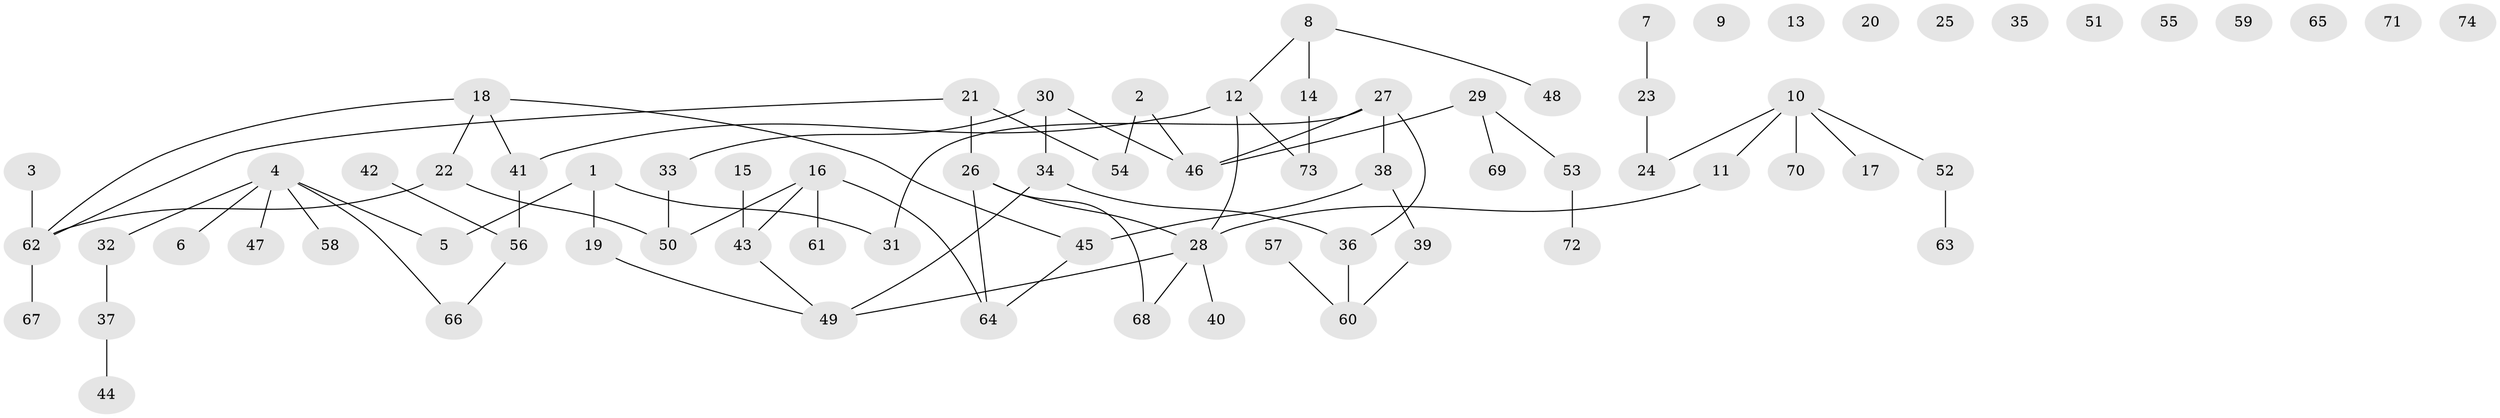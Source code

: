 // Generated by graph-tools (version 1.1) at 2025/13/03/09/25 04:13:07]
// undirected, 74 vertices, 76 edges
graph export_dot {
graph [start="1"]
  node [color=gray90,style=filled];
  1;
  2;
  3;
  4;
  5;
  6;
  7;
  8;
  9;
  10;
  11;
  12;
  13;
  14;
  15;
  16;
  17;
  18;
  19;
  20;
  21;
  22;
  23;
  24;
  25;
  26;
  27;
  28;
  29;
  30;
  31;
  32;
  33;
  34;
  35;
  36;
  37;
  38;
  39;
  40;
  41;
  42;
  43;
  44;
  45;
  46;
  47;
  48;
  49;
  50;
  51;
  52;
  53;
  54;
  55;
  56;
  57;
  58;
  59;
  60;
  61;
  62;
  63;
  64;
  65;
  66;
  67;
  68;
  69;
  70;
  71;
  72;
  73;
  74;
  1 -- 5;
  1 -- 19;
  1 -- 31;
  2 -- 46;
  2 -- 54;
  3 -- 62;
  4 -- 5;
  4 -- 6;
  4 -- 32;
  4 -- 47;
  4 -- 58;
  4 -- 66;
  7 -- 23;
  8 -- 12;
  8 -- 14;
  8 -- 48;
  10 -- 11;
  10 -- 17;
  10 -- 24;
  10 -- 52;
  10 -- 70;
  11 -- 28;
  12 -- 28;
  12 -- 41;
  12 -- 73;
  14 -- 73;
  15 -- 43;
  16 -- 43;
  16 -- 50;
  16 -- 61;
  16 -- 64;
  18 -- 22;
  18 -- 41;
  18 -- 45;
  18 -- 62;
  19 -- 49;
  21 -- 26;
  21 -- 54;
  21 -- 62;
  22 -- 50;
  22 -- 62;
  23 -- 24;
  26 -- 28;
  26 -- 64;
  26 -- 68;
  27 -- 31;
  27 -- 36;
  27 -- 38;
  27 -- 46;
  28 -- 40;
  28 -- 49;
  28 -- 68;
  29 -- 46;
  29 -- 53;
  29 -- 69;
  30 -- 33;
  30 -- 34;
  30 -- 46;
  32 -- 37;
  33 -- 50;
  34 -- 36;
  34 -- 49;
  36 -- 60;
  37 -- 44;
  38 -- 39;
  38 -- 45;
  39 -- 60;
  41 -- 56;
  42 -- 56;
  43 -- 49;
  45 -- 64;
  52 -- 63;
  53 -- 72;
  56 -- 66;
  57 -- 60;
  62 -- 67;
}
